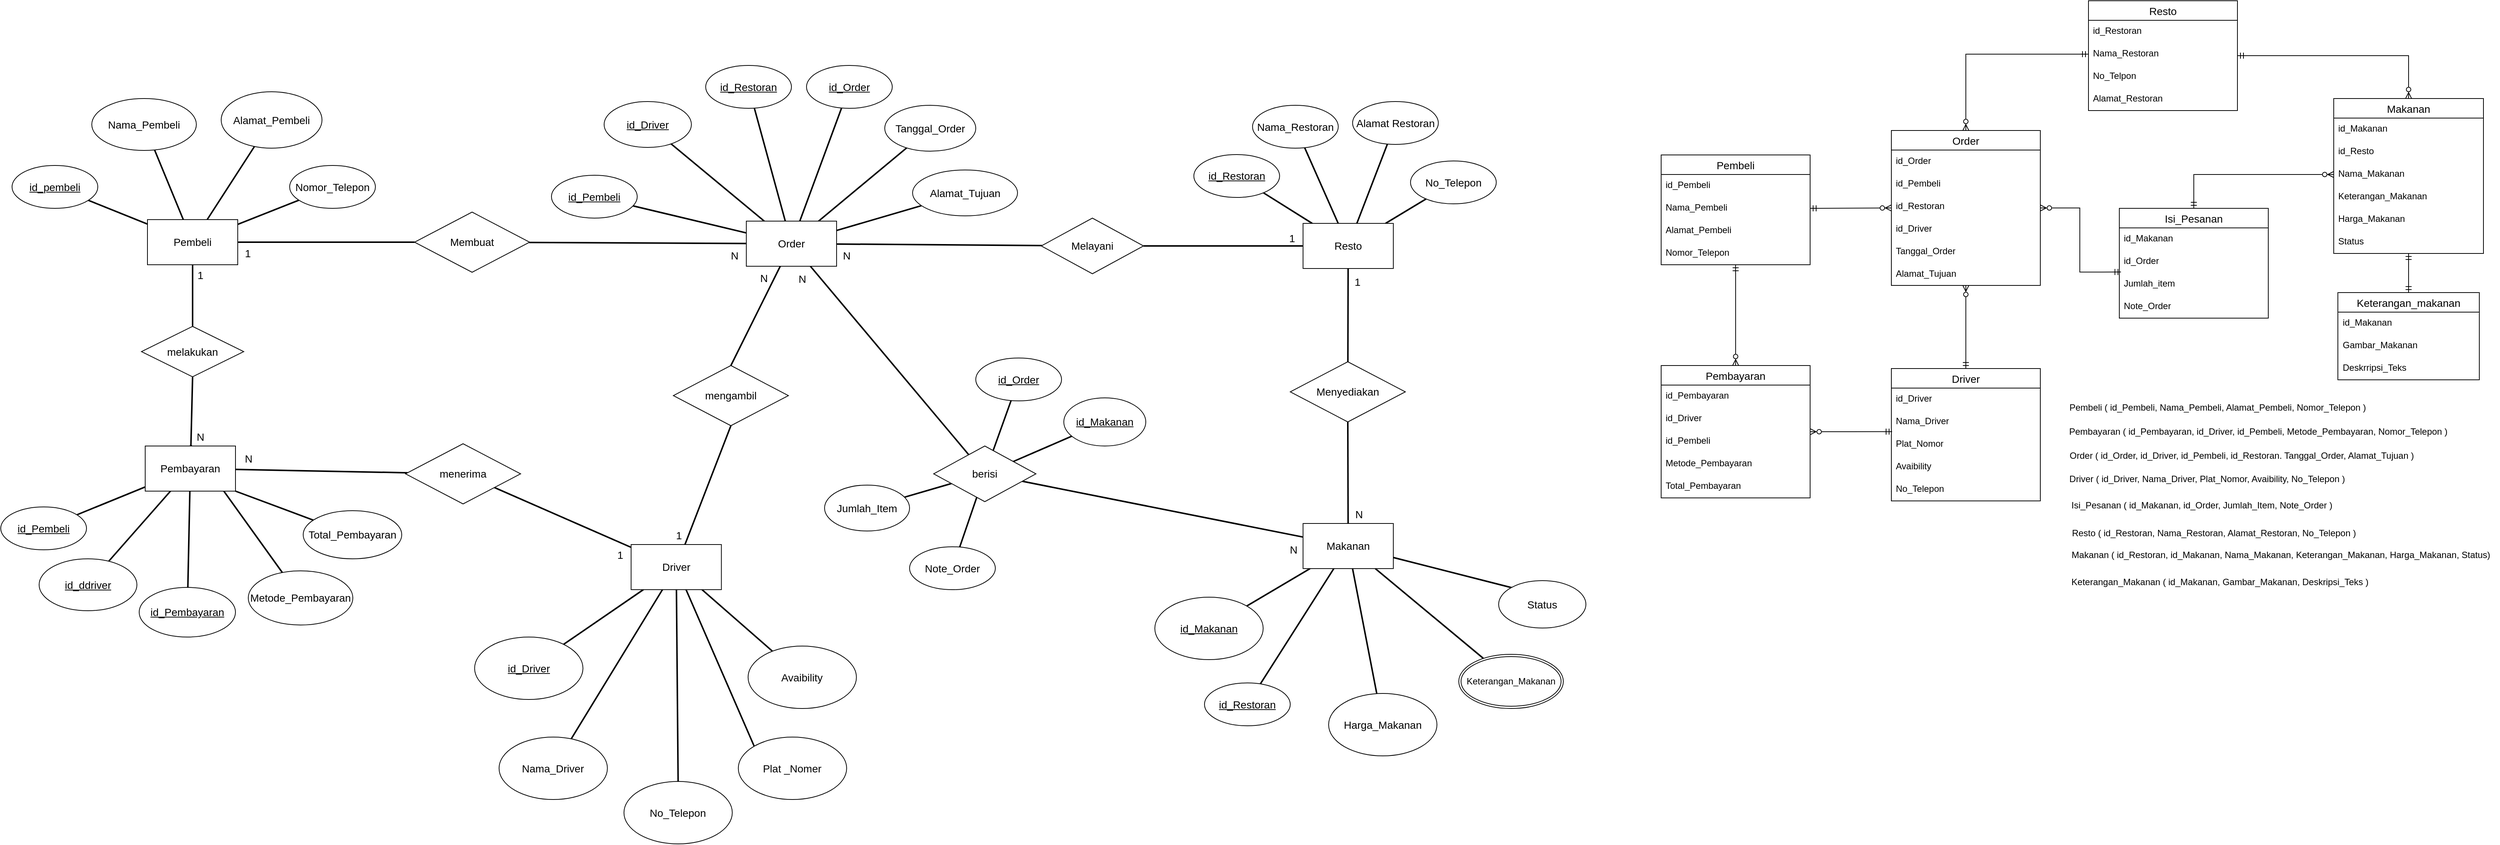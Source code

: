 <mxfile version="21.1.2" type="github">
  <diagram name="Page-1" id="kpE2Phg5UG2O1yojQXth">
    <mxGraphModel dx="3367" dy="1790" grid="0" gridSize="10" guides="1" tooltips="1" connect="1" arrows="1" fold="1" page="0" pageScale="1" pageWidth="850" pageHeight="1100" math="0" shadow="0">
      <root>
        <mxCell id="0" />
        <mxCell id="1" parent="0" />
        <mxCell id="WbsWjwDJcjXZ_kDhLRrN-7" style="edgeStyle=none;curved=1;rounded=0;orthogonalLoop=1;jettySize=auto;html=1;fontSize=14;endArrow=none;endFill=0;strokeWidth=2;" parent="1" source="WbsWjwDJcjXZ_kDhLRrN-2" target="WbsWjwDJcjXZ_kDhLRrN-4" edge="1">
          <mxGeometry relative="1" as="geometry" />
        </mxCell>
        <mxCell id="WbsWjwDJcjXZ_kDhLRrN-9" style="edgeStyle=none;curved=1;rounded=0;orthogonalLoop=1;jettySize=auto;html=1;fontSize=14;startSize=8;endSize=8;endArrow=none;endFill=0;strokeWidth=2;" parent="1" source="WbsWjwDJcjXZ_kDhLRrN-2" target="WbsWjwDJcjXZ_kDhLRrN-6" edge="1">
          <mxGeometry relative="1" as="geometry" />
        </mxCell>
        <mxCell id="WbsWjwDJcjXZ_kDhLRrN-12" style="edgeStyle=none;curved=1;rounded=0;orthogonalLoop=1;jettySize=auto;html=1;fontSize=14;startSize=8;endSize=8;strokeWidth=2;endArrow=none;endFill=0;" parent="1" source="WbsWjwDJcjXZ_kDhLRrN-2" target="WbsWjwDJcjXZ_kDhLRrN-5" edge="1">
          <mxGeometry relative="1" as="geometry" />
        </mxCell>
        <mxCell id="WbsWjwDJcjXZ_kDhLRrN-54" style="edgeStyle=none;curved=1;rounded=0;orthogonalLoop=1;jettySize=auto;html=1;entryX=0;entryY=0.5;entryDx=0;entryDy=0;fontSize=14;startSize=8;endSize=8;endArrow=none;endFill=0;strokeWidth=2;" parent="1" source="WbsWjwDJcjXZ_kDhLRrN-2" target="WbsWjwDJcjXZ_kDhLRrN-24" edge="1">
          <mxGeometry relative="1" as="geometry" />
        </mxCell>
        <mxCell id="Es3dOmBLuo4MZG2HMhpd-175" style="rounded=0;orthogonalLoop=1;jettySize=auto;html=1;endArrow=none;endFill=0;strokeWidth=2;fontSize=14;" edge="1" parent="1" source="WbsWjwDJcjXZ_kDhLRrN-2" target="Es3dOmBLuo4MZG2HMhpd-174">
          <mxGeometry relative="1" as="geometry" />
        </mxCell>
        <mxCell id="Es3dOmBLuo4MZG2HMhpd-203" style="rounded=0;orthogonalLoop=1;jettySize=auto;html=1;entryX=0.5;entryY=0;entryDx=0;entryDy=0;strokeWidth=2;endArrow=none;endFill=0;fontSize=14;" edge="1" parent="1" source="WbsWjwDJcjXZ_kDhLRrN-2" target="Es3dOmBLuo4MZG2HMhpd-200">
          <mxGeometry relative="1" as="geometry" />
        </mxCell>
        <mxCell id="WbsWjwDJcjXZ_kDhLRrN-2" value="Pembeli" style="rounded=0;whiteSpace=wrap;html=1;fontSize=14;" parent="1" vertex="1">
          <mxGeometry x="46" y="259" width="120" height="60" as="geometry" />
        </mxCell>
        <mxCell id="WbsWjwDJcjXZ_kDhLRrN-4" value="&lt;font style=&quot;font-size: 14px;&quot;&gt;&lt;u style=&quot;font-size: 14px;&quot;&gt;id_pembeli&lt;/u&gt;&lt;/font&gt;" style="ellipse;whiteSpace=wrap;html=1;fontSize=14;" parent="1" vertex="1">
          <mxGeometry x="-134" y="187" width="114" height="57" as="geometry" />
        </mxCell>
        <mxCell id="WbsWjwDJcjXZ_kDhLRrN-5" value="&lt;font style=&quot;font-size: 14px;&quot;&gt;Nomor_Telepon&lt;/font&gt;" style="ellipse;whiteSpace=wrap;html=1;fontSize=14;" parent="1" vertex="1">
          <mxGeometry x="235" y="187" width="114" height="57" as="geometry" />
        </mxCell>
        <mxCell id="WbsWjwDJcjXZ_kDhLRrN-6" value="Alamat_Pembeli" style="ellipse;whiteSpace=wrap;html=1;fontSize=14;" parent="1" vertex="1">
          <mxGeometry x="144" y="89" width="134" height="75" as="geometry" />
        </mxCell>
        <mxCell id="Es3dOmBLuo4MZG2HMhpd-159" style="rounded=0;orthogonalLoop=1;jettySize=auto;html=1;strokeWidth=2;endArrow=none;endFill=0;fontSize=14;" edge="1" parent="1" source="WbsWjwDJcjXZ_kDhLRrN-24" target="Es3dOmBLuo4MZG2HMhpd-149">
          <mxGeometry relative="1" as="geometry" />
        </mxCell>
        <mxCell id="WbsWjwDJcjXZ_kDhLRrN-24" value="Membuat" style="rhombus;whiteSpace=wrap;html=1;fontSize=14;" parent="1" vertex="1">
          <mxGeometry x="401" y="249" width="153" height="80" as="geometry" />
        </mxCell>
        <mxCell id="WbsWjwDJcjXZ_kDhLRrN-29" style="edgeStyle=none;curved=1;rounded=0;orthogonalLoop=1;jettySize=auto;html=1;fontSize=14;endArrow=none;endFill=0;strokeWidth=2;" parent="1" source="WbsWjwDJcjXZ_kDhLRrN-33" target="WbsWjwDJcjXZ_kDhLRrN-35" edge="1">
          <mxGeometry relative="1" as="geometry" />
        </mxCell>
        <mxCell id="WbsWjwDJcjXZ_kDhLRrN-30" style="edgeStyle=none;curved=1;rounded=0;orthogonalLoop=1;jettySize=auto;html=1;fontSize=14;startSize=8;endSize=8;strokeWidth=2;endArrow=none;endFill=0;" parent="1" source="WbsWjwDJcjXZ_kDhLRrN-33" target="WbsWjwDJcjXZ_kDhLRrN-34" edge="1">
          <mxGeometry relative="1" as="geometry" />
        </mxCell>
        <mxCell id="WbsWjwDJcjXZ_kDhLRrN-31" style="edgeStyle=none;curved=1;rounded=0;orthogonalLoop=1;jettySize=auto;html=1;fontSize=14;startSize=8;endSize=8;endArrow=none;endFill=0;strokeWidth=2;" parent="1" source="WbsWjwDJcjXZ_kDhLRrN-33" target="WbsWjwDJcjXZ_kDhLRrN-37" edge="1">
          <mxGeometry relative="1" as="geometry" />
        </mxCell>
        <mxCell id="WbsWjwDJcjXZ_kDhLRrN-32" style="edgeStyle=none;curved=1;rounded=0;orthogonalLoop=1;jettySize=auto;html=1;fontSize=14;startSize=8;endSize=8;strokeWidth=2;endArrow=none;endFill=0;" parent="1" source="WbsWjwDJcjXZ_kDhLRrN-33" target="WbsWjwDJcjXZ_kDhLRrN-36" edge="1">
          <mxGeometry relative="1" as="geometry" />
        </mxCell>
        <mxCell id="Es3dOmBLuo4MZG2HMhpd-232" style="rounded=0;orthogonalLoop=1;jettySize=auto;html=1;endArrow=none;endFill=0;strokeWidth=2;fontSize=14;" edge="1" parent="1" source="WbsWjwDJcjXZ_kDhLRrN-33" target="Es3dOmBLuo4MZG2HMhpd-231">
          <mxGeometry relative="1" as="geometry" />
        </mxCell>
        <mxCell id="WbsWjwDJcjXZ_kDhLRrN-33" value="Resto" style="rounded=0;whiteSpace=wrap;html=1;fontSize=14;" parent="1" vertex="1">
          <mxGeometry x="1582.0" y="264" width="120" height="60" as="geometry" />
        </mxCell>
        <mxCell id="WbsWjwDJcjXZ_kDhLRrN-34" value="&lt;font style=&quot;font-size: 14px;&quot;&gt;Nama_Restoran&lt;/font&gt;" style="ellipse;whiteSpace=wrap;html=1;fontSize=14;" parent="1" vertex="1">
          <mxGeometry x="1514.85" y="107" width="114" height="57" as="geometry" />
        </mxCell>
        <mxCell id="WbsWjwDJcjXZ_kDhLRrN-35" value="&lt;font style=&quot;font-size: 14px;&quot;&gt;&lt;u style=&quot;font-size: 14px;&quot;&gt;id_Restoran&lt;/u&gt;&lt;/font&gt;" style="ellipse;whiteSpace=wrap;html=1;fontSize=14;" parent="1" vertex="1">
          <mxGeometry x="1436.85" y="172.5" width="114" height="57" as="geometry" />
        </mxCell>
        <mxCell id="WbsWjwDJcjXZ_kDhLRrN-36" value="&lt;font style=&quot;font-size: 14px;&quot;&gt;No_Telepon&lt;/font&gt;" style="ellipse;whiteSpace=wrap;html=1;fontSize=14;" parent="1" vertex="1">
          <mxGeometry x="1724.85" y="181" width="114" height="57" as="geometry" />
        </mxCell>
        <mxCell id="WbsWjwDJcjXZ_kDhLRrN-37" value="&lt;font style=&quot;font-size: 14px;&quot;&gt;Alamat Restoran&lt;/font&gt;" style="ellipse;whiteSpace=wrap;html=1;fontSize=14;" parent="1" vertex="1">
          <mxGeometry x="1647.85" y="102" width="114" height="57" as="geometry" />
        </mxCell>
        <mxCell id="Es3dOmBLuo4MZG2HMhpd-161" style="rounded=0;orthogonalLoop=1;jettySize=auto;html=1;endArrow=none;endFill=0;strokeWidth=2;fontSize=14;" edge="1" parent="1" source="WbsWjwDJcjXZ_kDhLRrN-48" target="Es3dOmBLuo4MZG2HMhpd-149">
          <mxGeometry relative="1" as="geometry" />
        </mxCell>
        <mxCell id="Es3dOmBLuo4MZG2HMhpd-259" style="rounded=0;orthogonalLoop=1;jettySize=auto;html=1;endArrow=none;endFill=0;strokeWidth=2;fontSize=14;" edge="1" parent="1" source="WbsWjwDJcjXZ_kDhLRrN-48" target="WbsWjwDJcjXZ_kDhLRrN-33">
          <mxGeometry relative="1" as="geometry" />
        </mxCell>
        <mxCell id="WbsWjwDJcjXZ_kDhLRrN-48" value="Melayani" style="rhombus;whiteSpace=wrap;html=1;fontSize=14;" parent="1" vertex="1">
          <mxGeometry x="1234" y="257" width="136" height="74" as="geometry" />
        </mxCell>
        <mxCell id="WbsWjwDJcjXZ_kDhLRrN-63" style="edgeStyle=none;curved=1;rounded=0;orthogonalLoop=1;jettySize=auto;html=1;fontSize=14;startSize=8;endSize=8;strokeWidth=2;endArrow=none;endFill=0;" parent="1" source="WbsWjwDJcjXZ_kDhLRrN-56" target="WbsWjwDJcjXZ_kDhLRrN-58" edge="1">
          <mxGeometry relative="1" as="geometry" />
        </mxCell>
        <mxCell id="WbsWjwDJcjXZ_kDhLRrN-64" style="edgeStyle=none;curved=1;rounded=0;orthogonalLoop=1;jettySize=auto;html=1;fontSize=14;startSize=8;endSize=8;strokeWidth=2;endArrow=none;endFill=0;" parent="1" source="WbsWjwDJcjXZ_kDhLRrN-56" target="WbsWjwDJcjXZ_kDhLRrN-59" edge="1">
          <mxGeometry relative="1" as="geometry" />
        </mxCell>
        <mxCell id="WbsWjwDJcjXZ_kDhLRrN-65" style="edgeStyle=none;curved=1;rounded=0;orthogonalLoop=1;jettySize=auto;html=1;entryX=0.5;entryY=0;entryDx=0;entryDy=0;fontSize=14;startSize=8;endSize=8;strokeWidth=2;endArrow=none;endFill=0;" parent="1" source="WbsWjwDJcjXZ_kDhLRrN-56" target="WbsWjwDJcjXZ_kDhLRrN-60" edge="1">
          <mxGeometry relative="1" as="geometry" />
        </mxCell>
        <mxCell id="WbsWjwDJcjXZ_kDhLRrN-66" style="edgeStyle=none;curved=1;rounded=0;orthogonalLoop=1;jettySize=auto;html=1;entryX=0;entryY=0;entryDx=0;entryDy=0;fontSize=14;startSize=8;endSize=8;strokeWidth=2;endArrow=none;endFill=0;" parent="1" source="WbsWjwDJcjXZ_kDhLRrN-56" target="WbsWjwDJcjXZ_kDhLRrN-61" edge="1">
          <mxGeometry relative="1" as="geometry">
            <mxPoint x="742.86" y="689" as="sourcePoint" />
          </mxGeometry>
        </mxCell>
        <mxCell id="WbsWjwDJcjXZ_kDhLRrN-67" style="edgeStyle=none;curved=1;rounded=0;orthogonalLoop=1;jettySize=auto;html=1;fontSize=14;startSize=8;endSize=8;strokeWidth=2;endArrow=none;endFill=0;" parent="1" source="WbsWjwDJcjXZ_kDhLRrN-56" target="WbsWjwDJcjXZ_kDhLRrN-62" edge="1">
          <mxGeometry relative="1" as="geometry" />
        </mxCell>
        <mxCell id="Es3dOmBLuo4MZG2HMhpd-216" style="rounded=0;orthogonalLoop=1;jettySize=auto;html=1;entryX=0.5;entryY=1;entryDx=0;entryDy=0;strokeWidth=2;endArrow=none;endFill=0;fontSize=14;" edge="1" parent="1" source="WbsWjwDJcjXZ_kDhLRrN-56" target="Es3dOmBLuo4MZG2HMhpd-214">
          <mxGeometry relative="1" as="geometry" />
        </mxCell>
        <mxCell id="WbsWjwDJcjXZ_kDhLRrN-56" value="Driver" style="rounded=0;whiteSpace=wrap;html=1;fontSize=14;" parent="1" vertex="1">
          <mxGeometry x="688.86" y="691" width="120" height="60" as="geometry" />
        </mxCell>
        <mxCell id="WbsWjwDJcjXZ_kDhLRrN-58" value="&lt;u style=&quot;font-size: 14px;&quot;&gt;id_Driver&lt;/u&gt;" style="ellipse;whiteSpace=wrap;html=1;fontSize=14;" parent="1" vertex="1">
          <mxGeometry x="480.86" y="814" width="144" height="83" as="geometry" />
        </mxCell>
        <mxCell id="WbsWjwDJcjXZ_kDhLRrN-59" value="Nama_Driver" style="ellipse;whiteSpace=wrap;html=1;fontSize=14;" parent="1" vertex="1">
          <mxGeometry x="513.36" y="947" width="144" height="83" as="geometry" />
        </mxCell>
        <mxCell id="WbsWjwDJcjXZ_kDhLRrN-60" value="No_Telepon" style="ellipse;whiteSpace=wrap;html=1;fontSize=14;" parent="1" vertex="1">
          <mxGeometry x="679.36" y="1006" width="144" height="83" as="geometry" />
        </mxCell>
        <mxCell id="WbsWjwDJcjXZ_kDhLRrN-61" value="Plat _Nomer" style="ellipse;whiteSpace=wrap;html=1;fontSize=14;" parent="1" vertex="1">
          <mxGeometry x="831.36" y="947" width="144" height="83" as="geometry" />
        </mxCell>
        <mxCell id="WbsWjwDJcjXZ_kDhLRrN-62" value="Avaibility" style="ellipse;whiteSpace=wrap;html=1;fontSize=14;" parent="1" vertex="1">
          <mxGeometry x="844.36" y="826" width="144" height="83" as="geometry" />
        </mxCell>
        <mxCell id="Es3dOmBLuo4MZG2HMhpd-20" value="1" style="text;html=1;align=center;verticalAlign=middle;resizable=0;points=[];autosize=1;strokeColor=none;fillColor=none;fontSize=14;" vertex="1" parent="1">
          <mxGeometry x="1554" y="269" width="26" height="29" as="geometry" />
        </mxCell>
        <mxCell id="Es3dOmBLuo4MZG2HMhpd-323" style="edgeStyle=orthogonalEdgeStyle;rounded=0;orthogonalLoop=1;jettySize=auto;html=1;startArrow=ERmandOne;startFill=0;endArrow=ERzeroToMany;endFill=0;" edge="1" parent="1" source="Es3dOmBLuo4MZG2HMhpd-39" target="Es3dOmBLuo4MZG2HMhpd-312">
          <mxGeometry relative="1" as="geometry" />
        </mxCell>
        <mxCell id="Es3dOmBLuo4MZG2HMhpd-39" value="Pembeli" style="swimlane;fontStyle=0;childLayout=stackLayout;horizontal=1;startSize=26;horizontalStack=0;resizeParent=1;resizeParentMax=0;resizeLast=0;collapsible=1;marginBottom=0;align=center;fontSize=14;shadow=0;" vertex="1" parent="1">
          <mxGeometry x="2058" y="173" width="198" height="146" as="geometry" />
        </mxCell>
        <mxCell id="Es3dOmBLuo4MZG2HMhpd-40" value="id_Pembeli" style="text;strokeColor=none;fillColor=none;spacingLeft=4;spacingRight=4;overflow=hidden;rotatable=0;points=[[0,0.5],[1,0.5]];portConstraint=eastwest;fontSize=12;whiteSpace=wrap;html=1;" vertex="1" parent="Es3dOmBLuo4MZG2HMhpd-39">
          <mxGeometry y="26" width="198" height="30" as="geometry" />
        </mxCell>
        <mxCell id="Es3dOmBLuo4MZG2HMhpd-41" value="Nama_Pembeli" style="text;strokeColor=none;fillColor=none;spacingLeft=4;spacingRight=4;overflow=hidden;rotatable=0;points=[[0,0.5],[1,0.5]];portConstraint=eastwest;fontSize=12;whiteSpace=wrap;html=1;" vertex="1" parent="Es3dOmBLuo4MZG2HMhpd-39">
          <mxGeometry y="56" width="198" height="30" as="geometry" />
        </mxCell>
        <mxCell id="Es3dOmBLuo4MZG2HMhpd-42" value="Alamat_Pembeli" style="text;strokeColor=none;fillColor=none;spacingLeft=4;spacingRight=4;overflow=hidden;rotatable=0;points=[[0,0.5],[1,0.5]];portConstraint=eastwest;fontSize=12;whiteSpace=wrap;html=1;" vertex="1" parent="Es3dOmBLuo4MZG2HMhpd-39">
          <mxGeometry y="86" width="198" height="30" as="geometry" />
        </mxCell>
        <mxCell id="Es3dOmBLuo4MZG2HMhpd-58" value="Nomor_Telepon" style="text;strokeColor=none;fillColor=none;spacingLeft=4;spacingRight=4;overflow=hidden;rotatable=0;points=[[0,0.5],[1,0.5]];portConstraint=eastwest;fontSize=12;whiteSpace=wrap;html=1;" vertex="1" parent="Es3dOmBLuo4MZG2HMhpd-39">
          <mxGeometry y="116" width="198" height="30" as="geometry" />
        </mxCell>
        <mxCell id="Es3dOmBLuo4MZG2HMhpd-321" style="edgeStyle=orthogonalEdgeStyle;rounded=0;orthogonalLoop=1;jettySize=auto;html=1;startArrow=ERzeroToMany;startFill=0;endArrow=ERmandOne;endFill=0;" edge="1" parent="1" source="Es3dOmBLuo4MZG2HMhpd-59" target="Es3dOmBLuo4MZG2HMhpd-87">
          <mxGeometry relative="1" as="geometry" />
        </mxCell>
        <mxCell id="Es3dOmBLuo4MZG2HMhpd-322" style="edgeStyle=orthogonalEdgeStyle;rounded=0;orthogonalLoop=1;jettySize=auto;html=1;entryX=0.5;entryY=0;entryDx=0;entryDy=0;startArrow=ERzeroToMany;startFill=0;endArrow=ERmandOne;endFill=0;" edge="1" parent="1" source="Es3dOmBLuo4MZG2HMhpd-59" target="Es3dOmBLuo4MZG2HMhpd-107">
          <mxGeometry relative="1" as="geometry" />
        </mxCell>
        <mxCell id="Es3dOmBLuo4MZG2HMhpd-327" style="edgeStyle=orthogonalEdgeStyle;rounded=0;orthogonalLoop=1;jettySize=auto;html=1;entryX=0.011;entryY=-0.044;entryDx=0;entryDy=0;entryPerimeter=0;endArrow=ERmandOne;endFill=0;startArrow=ERzeroToMany;startFill=0;" edge="1" parent="1" source="Es3dOmBLuo4MZG2HMhpd-59" target="Es3dOmBLuo4MZG2HMhpd-304">
          <mxGeometry relative="1" as="geometry" />
        </mxCell>
        <mxCell id="Es3dOmBLuo4MZG2HMhpd-59" value="Order" style="swimlane;fontStyle=0;childLayout=stackLayout;horizontal=1;startSize=26;horizontalStack=0;resizeParent=1;resizeParentMax=0;resizeLast=0;collapsible=1;marginBottom=0;align=center;fontSize=14;shadow=0;" vertex="1" parent="1">
          <mxGeometry x="2364" y="140.5" width="198" height="206" as="geometry" />
        </mxCell>
        <mxCell id="Es3dOmBLuo4MZG2HMhpd-60" value="id_Order" style="text;strokeColor=none;fillColor=none;spacingLeft=4;spacingRight=4;overflow=hidden;rotatable=0;points=[[0,0.5],[1,0.5]];portConstraint=eastwest;fontSize=12;whiteSpace=wrap;html=1;" vertex="1" parent="Es3dOmBLuo4MZG2HMhpd-59">
          <mxGeometry y="26" width="198" height="30" as="geometry" />
        </mxCell>
        <mxCell id="Es3dOmBLuo4MZG2HMhpd-61" value="id_Pembeli" style="text;strokeColor=none;fillColor=none;spacingLeft=4;spacingRight=4;overflow=hidden;rotatable=0;points=[[0,0.5],[1,0.5]];portConstraint=eastwest;fontSize=12;whiteSpace=wrap;html=1;" vertex="1" parent="Es3dOmBLuo4MZG2HMhpd-59">
          <mxGeometry y="56" width="198" height="30" as="geometry" />
        </mxCell>
        <mxCell id="Es3dOmBLuo4MZG2HMhpd-62" value="id_Restoran" style="text;strokeColor=none;fillColor=none;spacingLeft=4;spacingRight=4;overflow=hidden;rotatable=0;points=[[0,0.5],[1,0.5]];portConstraint=eastwest;fontSize=12;whiteSpace=wrap;html=1;" vertex="1" parent="Es3dOmBLuo4MZG2HMhpd-59">
          <mxGeometry y="86" width="198" height="30" as="geometry" />
        </mxCell>
        <mxCell id="Es3dOmBLuo4MZG2HMhpd-300" value="id_Driver" style="text;strokeColor=none;fillColor=none;spacingLeft=4;spacingRight=4;overflow=hidden;rotatable=0;points=[[0,0.5],[1,0.5]];portConstraint=eastwest;fontSize=12;whiteSpace=wrap;html=1;" vertex="1" parent="Es3dOmBLuo4MZG2HMhpd-59">
          <mxGeometry y="116" width="198" height="30" as="geometry" />
        </mxCell>
        <mxCell id="Es3dOmBLuo4MZG2HMhpd-63" value="Tanggal_Order" style="text;strokeColor=none;fillColor=none;spacingLeft=4;spacingRight=4;overflow=hidden;rotatable=0;points=[[0,0.5],[1,0.5]];portConstraint=eastwest;fontSize=12;whiteSpace=wrap;html=1;" vertex="1" parent="Es3dOmBLuo4MZG2HMhpd-59">
          <mxGeometry y="146" width="198" height="30" as="geometry" />
        </mxCell>
        <mxCell id="Es3dOmBLuo4MZG2HMhpd-78" value="Alamat_Tujuan" style="text;strokeColor=none;fillColor=none;spacingLeft=4;spacingRight=4;overflow=hidden;rotatable=0;points=[[0,0.5],[1,0.5]];portConstraint=eastwest;fontSize=12;whiteSpace=wrap;html=1;" vertex="1" parent="Es3dOmBLuo4MZG2HMhpd-59">
          <mxGeometry y="176" width="198" height="30" as="geometry" />
        </mxCell>
        <mxCell id="Es3dOmBLuo4MZG2HMhpd-341" style="edgeStyle=orthogonalEdgeStyle;rounded=0;orthogonalLoop=1;jettySize=auto;html=1;entryX=0.5;entryY=0;entryDx=0;entryDy=0;startArrow=ERmandOne;startFill=0;endArrow=ERmandOne;endFill=0;" edge="1" parent="1" source="Es3dOmBLuo4MZG2HMhpd-65" target="Es3dOmBLuo4MZG2HMhpd-334">
          <mxGeometry relative="1" as="geometry" />
        </mxCell>
        <mxCell id="Es3dOmBLuo4MZG2HMhpd-65" value="Makanan" style="swimlane;fontStyle=0;childLayout=stackLayout;horizontal=1;startSize=26;horizontalStack=0;resizeParent=1;resizeParentMax=0;resizeLast=0;collapsible=1;marginBottom=0;align=center;fontSize=14;shadow=0;" vertex="1" parent="1">
          <mxGeometry x="2952" y="98" width="199" height="206" as="geometry" />
        </mxCell>
        <mxCell id="Es3dOmBLuo4MZG2HMhpd-66" value="&lt;span style=&quot;background-color: initial;&quot;&gt;id_Makanan&lt;/span&gt;" style="text;strokeColor=none;fillColor=none;spacingLeft=4;spacingRight=4;overflow=hidden;rotatable=0;points=[[0,0.5],[1,0.5]];portConstraint=eastwest;fontSize=12;whiteSpace=wrap;html=1;" vertex="1" parent="Es3dOmBLuo4MZG2HMhpd-65">
          <mxGeometry y="26" width="199" height="30" as="geometry" />
        </mxCell>
        <mxCell id="Es3dOmBLuo4MZG2HMhpd-92" value="id_Resto" style="text;strokeColor=none;fillColor=none;spacingLeft=4;spacingRight=4;overflow=hidden;rotatable=0;points=[[0,0.5],[1,0.5]];portConstraint=eastwest;fontSize=12;whiteSpace=wrap;html=1;" vertex="1" parent="Es3dOmBLuo4MZG2HMhpd-65">
          <mxGeometry y="56" width="199" height="30" as="geometry" />
        </mxCell>
        <mxCell id="Es3dOmBLuo4MZG2HMhpd-67" value="Nama_Makanan" style="text;strokeColor=none;fillColor=none;spacingLeft=4;spacingRight=4;overflow=hidden;rotatable=0;points=[[0,0.5],[1,0.5]];portConstraint=eastwest;fontSize=12;whiteSpace=wrap;html=1;" vertex="1" parent="Es3dOmBLuo4MZG2HMhpd-65">
          <mxGeometry y="86" width="199" height="30" as="geometry" />
        </mxCell>
        <mxCell id="Es3dOmBLuo4MZG2HMhpd-68" value="Keterangan_Makanan" style="text;strokeColor=none;fillColor=none;spacingLeft=4;spacingRight=4;overflow=hidden;rotatable=0;points=[[0,0.5],[1,0.5]];portConstraint=eastwest;fontSize=12;whiteSpace=wrap;html=1;" vertex="1" parent="Es3dOmBLuo4MZG2HMhpd-65">
          <mxGeometry y="116" width="199" height="30" as="geometry" />
        </mxCell>
        <mxCell id="Es3dOmBLuo4MZG2HMhpd-69" value="Harga_Makanan" style="text;strokeColor=none;fillColor=none;spacingLeft=4;spacingRight=4;overflow=hidden;rotatable=0;points=[[0,0.5],[1,0.5]];portConstraint=eastwest;fontSize=12;whiteSpace=wrap;html=1;" vertex="1" parent="Es3dOmBLuo4MZG2HMhpd-65">
          <mxGeometry y="146" width="199" height="30" as="geometry" />
        </mxCell>
        <mxCell id="Es3dOmBLuo4MZG2HMhpd-311" value="Status" style="text;strokeColor=none;fillColor=none;spacingLeft=4;spacingRight=4;overflow=hidden;rotatable=0;points=[[0,0.5],[1,0.5]];portConstraint=eastwest;fontSize=12;whiteSpace=wrap;html=1;" vertex="1" parent="Es3dOmBLuo4MZG2HMhpd-65">
          <mxGeometry y="176" width="199" height="30" as="geometry" />
        </mxCell>
        <mxCell id="Es3dOmBLuo4MZG2HMhpd-326" style="edgeStyle=orthogonalEdgeStyle;rounded=0;orthogonalLoop=1;jettySize=auto;html=1;entryX=0.5;entryY=0;entryDx=0;entryDy=0;startArrow=ERmandOne;startFill=0;endArrow=ERzeroToMany;endFill=0;" edge="1" parent="1" source="Es3dOmBLuo4MZG2HMhpd-84" target="Es3dOmBLuo4MZG2HMhpd-65">
          <mxGeometry relative="1" as="geometry">
            <mxPoint x="2963.845" y="41" as="targetPoint" />
          </mxGeometry>
        </mxCell>
        <mxCell id="Es3dOmBLuo4MZG2HMhpd-84" value="Resto" style="swimlane;fontStyle=0;childLayout=stackLayout;horizontal=1;startSize=26;horizontalStack=0;resizeParent=1;resizeParentMax=0;resizeLast=0;collapsible=1;marginBottom=0;align=center;fontSize=14;shadow=0;" vertex="1" parent="1">
          <mxGeometry x="2626" y="-32" width="198" height="146" as="geometry" />
        </mxCell>
        <mxCell id="Es3dOmBLuo4MZG2HMhpd-85" value="id_Restoran" style="text;strokeColor=none;fillColor=none;spacingLeft=4;spacingRight=4;overflow=hidden;rotatable=0;points=[[0,0.5],[1,0.5]];portConstraint=eastwest;fontSize=12;whiteSpace=wrap;html=1;" vertex="1" parent="Es3dOmBLuo4MZG2HMhpd-84">
          <mxGeometry y="26" width="198" height="30" as="geometry" />
        </mxCell>
        <mxCell id="Es3dOmBLuo4MZG2HMhpd-87" value="Nama_Restoran" style="text;strokeColor=none;fillColor=none;spacingLeft=4;spacingRight=4;overflow=hidden;rotatable=0;points=[[0,0.5],[1,0.5]];portConstraint=eastwest;fontSize=12;whiteSpace=wrap;html=1;" vertex="1" parent="Es3dOmBLuo4MZG2HMhpd-84">
          <mxGeometry y="56" width="198" height="30" as="geometry" />
        </mxCell>
        <mxCell id="Es3dOmBLuo4MZG2HMhpd-88" value="No_Telpon" style="text;strokeColor=none;fillColor=none;spacingLeft=4;spacingRight=4;overflow=hidden;rotatable=0;points=[[0,0.5],[1,0.5]];portConstraint=eastwest;fontSize=12;whiteSpace=wrap;html=1;" vertex="1" parent="Es3dOmBLuo4MZG2HMhpd-84">
          <mxGeometry y="86" width="198" height="30" as="geometry" />
        </mxCell>
        <mxCell id="Es3dOmBLuo4MZG2HMhpd-89" value="Alamat_Restoran" style="text;strokeColor=none;fillColor=none;spacingLeft=4;spacingRight=4;overflow=hidden;rotatable=0;points=[[0,0.5],[1,0.5]];portConstraint=eastwest;fontSize=12;whiteSpace=wrap;html=1;" vertex="1" parent="Es3dOmBLuo4MZG2HMhpd-84">
          <mxGeometry y="116" width="198" height="30" as="geometry" />
        </mxCell>
        <mxCell id="Es3dOmBLuo4MZG2HMhpd-107" value="Driver" style="swimlane;fontStyle=0;childLayout=stackLayout;horizontal=1;startSize=26;horizontalStack=0;resizeParent=1;resizeParentMax=0;resizeLast=0;collapsible=1;marginBottom=0;align=center;fontSize=14;shadow=0;" vertex="1" parent="1">
          <mxGeometry x="2364" y="457" width="198" height="176" as="geometry" />
        </mxCell>
        <mxCell id="Es3dOmBLuo4MZG2HMhpd-108" value="id_Driver" style="text;strokeColor=none;fillColor=none;spacingLeft=4;spacingRight=4;overflow=hidden;rotatable=0;points=[[0,0.5],[1,0.5]];portConstraint=eastwest;fontSize=12;whiteSpace=wrap;html=1;" vertex="1" parent="Es3dOmBLuo4MZG2HMhpd-107">
          <mxGeometry y="26" width="198" height="30" as="geometry" />
        </mxCell>
        <mxCell id="Es3dOmBLuo4MZG2HMhpd-109" value="&lt;span style=&quot;background-color: initial;&quot;&gt;Nama_Driver&lt;/span&gt;" style="text;strokeColor=none;fillColor=none;spacingLeft=4;spacingRight=4;overflow=hidden;rotatable=0;points=[[0,0.5],[1,0.5]];portConstraint=eastwest;fontSize=12;whiteSpace=wrap;html=1;" vertex="1" parent="Es3dOmBLuo4MZG2HMhpd-107">
          <mxGeometry y="56" width="198" height="30" as="geometry" />
        </mxCell>
        <mxCell id="Es3dOmBLuo4MZG2HMhpd-110" value="Plat_Nomor" style="text;strokeColor=none;fillColor=none;spacingLeft=4;spacingRight=4;overflow=hidden;rotatable=0;points=[[0,0.5],[1,0.5]];portConstraint=eastwest;fontSize=12;whiteSpace=wrap;html=1;" vertex="1" parent="Es3dOmBLuo4MZG2HMhpd-107">
          <mxGeometry y="86" width="198" height="30" as="geometry" />
        </mxCell>
        <mxCell id="Es3dOmBLuo4MZG2HMhpd-111" value="Avaibility" style="text;strokeColor=none;fillColor=none;spacingLeft=4;spacingRight=4;overflow=hidden;rotatable=0;points=[[0,0.5],[1,0.5]];portConstraint=eastwest;fontSize=12;whiteSpace=wrap;html=1;" vertex="1" parent="Es3dOmBLuo4MZG2HMhpd-107">
          <mxGeometry y="116" width="198" height="30" as="geometry" />
        </mxCell>
        <mxCell id="Es3dOmBLuo4MZG2HMhpd-112" value="No_Telepon" style="text;strokeColor=none;fillColor=none;spacingLeft=4;spacingRight=4;overflow=hidden;rotatable=0;points=[[0,0.5],[1,0.5]];portConstraint=eastwest;fontSize=12;whiteSpace=wrap;html=1;" vertex="1" parent="Es3dOmBLuo4MZG2HMhpd-107">
          <mxGeometry y="146" width="198" height="30" as="geometry" />
        </mxCell>
        <mxCell id="Es3dOmBLuo4MZG2HMhpd-145" style="edgeStyle=none;curved=1;rounded=0;orthogonalLoop=1;jettySize=auto;html=1;fontSize=14;endArrow=none;endFill=0;strokeWidth=2;" edge="1" parent="1" source="Es3dOmBLuo4MZG2HMhpd-149" target="Es3dOmBLuo4MZG2HMhpd-151">
          <mxGeometry relative="1" as="geometry" />
        </mxCell>
        <mxCell id="Es3dOmBLuo4MZG2HMhpd-146" style="edgeStyle=none;curved=1;rounded=0;orthogonalLoop=1;jettySize=auto;html=1;fontSize=14;startSize=8;endSize=8;strokeWidth=2;endArrow=none;endFill=0;" edge="1" parent="1" source="Es3dOmBLuo4MZG2HMhpd-149" target="Es3dOmBLuo4MZG2HMhpd-150">
          <mxGeometry relative="1" as="geometry" />
        </mxCell>
        <mxCell id="Es3dOmBLuo4MZG2HMhpd-212" style="rounded=0;orthogonalLoop=1;jettySize=auto;html=1;endArrow=none;endFill=0;strokeWidth=2;fontSize=14;" edge="1" parent="1" source="Es3dOmBLuo4MZG2HMhpd-149" target="Es3dOmBLuo4MZG2HMhpd-211">
          <mxGeometry relative="1" as="geometry" />
        </mxCell>
        <mxCell id="Es3dOmBLuo4MZG2HMhpd-215" style="rounded=0;orthogonalLoop=1;jettySize=auto;html=1;entryX=0.5;entryY=0;entryDx=0;entryDy=0;strokeWidth=2;endArrow=none;endFill=0;fontSize=14;" edge="1" parent="1" source="Es3dOmBLuo4MZG2HMhpd-149" target="Es3dOmBLuo4MZG2HMhpd-214">
          <mxGeometry relative="1" as="geometry" />
        </mxCell>
        <mxCell id="Es3dOmBLuo4MZG2HMhpd-260" style="rounded=0;orthogonalLoop=1;jettySize=auto;html=1;endArrow=none;endFill=0;strokeWidth=2;fontSize=14;" edge="1" parent="1" source="Es3dOmBLuo4MZG2HMhpd-149" target="Es3dOmBLuo4MZG2HMhpd-258">
          <mxGeometry relative="1" as="geometry" />
        </mxCell>
        <mxCell id="Es3dOmBLuo4MZG2HMhpd-149" value="Order" style="rounded=0;whiteSpace=wrap;html=1;fontSize=14;" vertex="1" parent="1">
          <mxGeometry x="842" y="261" width="120" height="60" as="geometry" />
        </mxCell>
        <mxCell id="Es3dOmBLuo4MZG2HMhpd-150" value="&lt;font style=&quot;font-size: 14px;&quot;&gt;Tanggal_Order&lt;/font&gt;" style="ellipse;whiteSpace=wrap;html=1;fontSize=14;" vertex="1" parent="1">
          <mxGeometry x="1026" y="107" width="121" height="61" as="geometry" />
        </mxCell>
        <mxCell id="Es3dOmBLuo4MZG2HMhpd-151" value="&lt;font style=&quot;font-size: 14px;&quot;&gt;&lt;u style=&quot;font-size: 14px;&quot;&gt;id_Order&lt;/u&gt;&lt;/font&gt;" style="ellipse;whiteSpace=wrap;html=1;fontSize=14;" vertex="1" parent="1">
          <mxGeometry x="922" y="54" width="114" height="57" as="geometry" />
        </mxCell>
        <mxCell id="Es3dOmBLuo4MZG2HMhpd-174" value="Nama_Pembeli" style="ellipse;whiteSpace=wrap;html=1;fontSize=14;" vertex="1" parent="1">
          <mxGeometry x="-28" y="98" width="139" height="69" as="geometry" />
        </mxCell>
        <mxCell id="Es3dOmBLuo4MZG2HMhpd-181" style="edgeStyle=none;curved=1;rounded=0;orthogonalLoop=1;jettySize=auto;html=1;fontSize=14;endArrow=none;endFill=0;strokeWidth=2;" edge="1" parent="1" source="Es3dOmBLuo4MZG2HMhpd-186" target="Es3dOmBLuo4MZG2HMhpd-188">
          <mxGeometry relative="1" as="geometry" />
        </mxCell>
        <mxCell id="Es3dOmBLuo4MZG2HMhpd-182" style="edgeStyle=none;curved=1;rounded=0;orthogonalLoop=1;jettySize=auto;html=1;fontSize=14;startSize=8;endSize=8;strokeWidth=2;endArrow=none;endFill=0;" edge="1" parent="1" target="Es3dOmBLuo4MZG2HMhpd-187">
          <mxGeometry relative="1" as="geometry">
            <mxPoint x="103" y="558" as="sourcePoint" />
          </mxGeometry>
        </mxCell>
        <mxCell id="Es3dOmBLuo4MZG2HMhpd-183" style="edgeStyle=none;curved=1;rounded=0;orthogonalLoop=1;jettySize=auto;html=1;fontSize=14;startSize=8;endSize=8;endArrow=none;endFill=0;strokeWidth=2;exitX=1;exitY=1;exitDx=0;exitDy=0;" edge="1" parent="1" source="Es3dOmBLuo4MZG2HMhpd-186" target="Es3dOmBLuo4MZG2HMhpd-190">
          <mxGeometry relative="1" as="geometry" />
        </mxCell>
        <mxCell id="Es3dOmBLuo4MZG2HMhpd-202" style="rounded=0;orthogonalLoop=1;jettySize=auto;html=1;entryX=0.5;entryY=1;entryDx=0;entryDy=0;strokeWidth=2;endArrow=none;endFill=0;fontSize=14;" edge="1" parent="1" source="Es3dOmBLuo4MZG2HMhpd-186" target="Es3dOmBLuo4MZG2HMhpd-200">
          <mxGeometry relative="1" as="geometry" />
        </mxCell>
        <mxCell id="Es3dOmBLuo4MZG2HMhpd-247" style="rounded=0;orthogonalLoop=1;jettySize=auto;html=1;endArrow=none;endFill=0;strokeWidth=2;fontSize=14;" edge="1" parent="1" source="Es3dOmBLuo4MZG2HMhpd-186" target="Es3dOmBLuo4MZG2HMhpd-246">
          <mxGeometry relative="1" as="geometry" />
        </mxCell>
        <mxCell id="Es3dOmBLuo4MZG2HMhpd-256" style="rounded=0;orthogonalLoop=1;jettySize=auto;html=1;endArrow=none;endFill=0;strokeWidth=2;fontSize=14;" edge="1" parent="1" source="Es3dOmBLuo4MZG2HMhpd-186" target="Es3dOmBLuo4MZG2HMhpd-255">
          <mxGeometry relative="1" as="geometry" />
        </mxCell>
        <mxCell id="Es3dOmBLuo4MZG2HMhpd-293" style="rounded=0;orthogonalLoop=1;jettySize=auto;html=1;endArrow=none;endFill=0;strokeWidth=2;fontSize=14;" edge="1" parent="1" source="Es3dOmBLuo4MZG2HMhpd-186" target="Es3dOmBLuo4MZG2HMhpd-292">
          <mxGeometry relative="1" as="geometry" />
        </mxCell>
        <mxCell id="Es3dOmBLuo4MZG2HMhpd-186" value="Pembayaran" style="rounded=0;whiteSpace=wrap;html=1;fontSize=14;" vertex="1" parent="1">
          <mxGeometry x="43" y="560" width="120" height="60" as="geometry" />
        </mxCell>
        <mxCell id="Es3dOmBLuo4MZG2HMhpd-187" value="&lt;font style=&quot;font-size: 14px;&quot;&gt;Metode_Pembayaran&lt;/font&gt;" style="ellipse;whiteSpace=wrap;html=1;fontSize=14;" vertex="1" parent="1">
          <mxGeometry x="180" y="726" width="139" height="72" as="geometry" />
        </mxCell>
        <mxCell id="Es3dOmBLuo4MZG2HMhpd-188" value="&lt;font style=&quot;font-size: 14px;&quot;&gt;&lt;u style=&quot;font-size: 14px;&quot;&gt;id_Pembayaran&lt;/u&gt;&lt;/font&gt;" style="ellipse;whiteSpace=wrap;html=1;fontSize=14;" vertex="1" parent="1">
          <mxGeometry x="35" y="748" width="128" height="66" as="geometry" />
        </mxCell>
        <mxCell id="Es3dOmBLuo4MZG2HMhpd-190" value="&lt;font style=&quot;font-size: 14px;&quot;&gt;Total_Pembayaran&lt;/font&gt;" style="ellipse;whiteSpace=wrap;html=1;fontSize=14;" vertex="1" parent="1">
          <mxGeometry x="253" y="646" width="131" height="64" as="geometry" />
        </mxCell>
        <mxCell id="Es3dOmBLuo4MZG2HMhpd-200" value="melakukan" style="rhombus;whiteSpace=wrap;html=1;fontSize=14;" vertex="1" parent="1">
          <mxGeometry x="38" y="401" width="136" height="67" as="geometry" />
        </mxCell>
        <mxCell id="Es3dOmBLuo4MZG2HMhpd-211" value="&lt;span style=&quot;font-size: 14px;&quot;&gt;Alamat_Tujuan&lt;/span&gt;" style="ellipse;whiteSpace=wrap;html=1;fontSize=14;" vertex="1" parent="1">
          <mxGeometry x="1063" y="193" width="139.5" height="61" as="geometry" />
        </mxCell>
        <mxCell id="Es3dOmBLuo4MZG2HMhpd-214" value="mengambil" style="rhombus;whiteSpace=wrap;html=1;fontSize=14;" vertex="1" parent="1">
          <mxGeometry x="745" y="453" width="153" height="80" as="geometry" />
        </mxCell>
        <mxCell id="Es3dOmBLuo4MZG2HMhpd-218" style="edgeStyle=none;curved=1;rounded=0;orthogonalLoop=1;jettySize=auto;html=1;fontSize=14;startSize=8;endSize=8;strokeWidth=2;endArrow=none;endFill=0;" edge="1" parent="1" source="Es3dOmBLuo4MZG2HMhpd-223" target="Es3dOmBLuo4MZG2HMhpd-224">
          <mxGeometry relative="1" as="geometry" />
        </mxCell>
        <mxCell id="Es3dOmBLuo4MZG2HMhpd-219" style="edgeStyle=none;curved=1;rounded=0;orthogonalLoop=1;jettySize=auto;html=1;fontSize=14;startSize=8;endSize=8;strokeWidth=2;endArrow=none;endFill=0;" edge="1" parent="1" source="Es3dOmBLuo4MZG2HMhpd-223" target="Es3dOmBLuo4MZG2HMhpd-225">
          <mxGeometry relative="1" as="geometry" />
        </mxCell>
        <mxCell id="Es3dOmBLuo4MZG2HMhpd-221" style="edgeStyle=none;curved=1;rounded=0;orthogonalLoop=1;jettySize=auto;html=1;entryX=0;entryY=0;entryDx=0;entryDy=0;fontSize=14;startSize=8;endSize=8;strokeWidth=2;endArrow=none;endFill=0;" edge="1" parent="1" source="Es3dOmBLuo4MZG2HMhpd-223" target="Es3dOmBLuo4MZG2HMhpd-227">
          <mxGeometry relative="1" as="geometry">
            <mxPoint x="1511.5" y="577" as="sourcePoint" />
          </mxGeometry>
        </mxCell>
        <mxCell id="Es3dOmBLuo4MZG2HMhpd-235" style="rounded=0;orthogonalLoop=1;jettySize=auto;html=1;entryX=0.5;entryY=1;entryDx=0;entryDy=0;endArrow=none;endFill=0;strokeWidth=2;fontSize=14;" edge="1" parent="1" source="Es3dOmBLuo4MZG2HMhpd-223" target="Es3dOmBLuo4MZG2HMhpd-231">
          <mxGeometry relative="1" as="geometry" />
        </mxCell>
        <mxCell id="Es3dOmBLuo4MZG2HMhpd-273" style="rounded=0;orthogonalLoop=1;jettySize=auto;html=1;endArrow=none;endFill=0;strokeWidth=2;fontSize=14;" edge="1" parent="1" source="Es3dOmBLuo4MZG2HMhpd-223" target="Es3dOmBLuo4MZG2HMhpd-272">
          <mxGeometry relative="1" as="geometry" />
        </mxCell>
        <mxCell id="Es3dOmBLuo4MZG2HMhpd-333" style="rounded=0;orthogonalLoop=1;jettySize=auto;html=1;endArrow=none;endFill=0;strokeWidth=2;" edge="1" parent="1" source="Es3dOmBLuo4MZG2HMhpd-223" target="Es3dOmBLuo4MZG2HMhpd-331">
          <mxGeometry relative="1" as="geometry" />
        </mxCell>
        <mxCell id="Es3dOmBLuo4MZG2HMhpd-223" value="Makanan" style="rounded=0;whiteSpace=wrap;html=1;fontSize=14;" vertex="1" parent="1">
          <mxGeometry x="1582" y="663" width="120" height="60" as="geometry" />
        </mxCell>
        <mxCell id="Es3dOmBLuo4MZG2HMhpd-224" value="&lt;u style=&quot;font-size: 14px;&quot;&gt;id_Makanan&lt;/u&gt;" style="ellipse;whiteSpace=wrap;html=1;fontSize=14;" vertex="1" parent="1">
          <mxGeometry x="1385" y="761" width="144" height="83" as="geometry" />
        </mxCell>
        <mxCell id="Es3dOmBLuo4MZG2HMhpd-225" value="Harga_Makanan" style="ellipse;whiteSpace=wrap;html=1;fontSize=14;" vertex="1" parent="1">
          <mxGeometry x="1616" y="889" width="144" height="83" as="geometry" />
        </mxCell>
        <mxCell id="Es3dOmBLuo4MZG2HMhpd-227" value="Status" style="ellipse;whiteSpace=wrap;html=1;fontSize=14;" vertex="1" parent="1">
          <mxGeometry x="1842" y="739" width="116" height="63" as="geometry" />
        </mxCell>
        <mxCell id="Es3dOmBLuo4MZG2HMhpd-231" value="Menyediakan" style="rhombus;whiteSpace=wrap;html=1;fontSize=14;" vertex="1" parent="1">
          <mxGeometry x="1565" y="448" width="153" height="80" as="geometry" />
        </mxCell>
        <mxCell id="Es3dOmBLuo4MZG2HMhpd-245" style="rounded=0;orthogonalLoop=1;jettySize=auto;html=1;endArrow=none;endFill=0;strokeWidth=2;fontSize=14;" edge="1" parent="1" source="Es3dOmBLuo4MZG2HMhpd-244" target="Es3dOmBLuo4MZG2HMhpd-149">
          <mxGeometry relative="1" as="geometry" />
        </mxCell>
        <mxCell id="Es3dOmBLuo4MZG2HMhpd-244" value="&lt;font style=&quot;font-size: 14px;&quot;&gt;&lt;u style=&quot;font-size: 14px;&quot;&gt;id_Pembeli&lt;/u&gt;&lt;/font&gt;" style="ellipse;whiteSpace=wrap;html=1;fontSize=14;rotation=0;" vertex="1" parent="1">
          <mxGeometry x="583" y="200" width="114" height="57" as="geometry" />
        </mxCell>
        <mxCell id="Es3dOmBLuo4MZG2HMhpd-246" value="&lt;font style=&quot;font-size: 14px;&quot;&gt;&lt;u style=&quot;font-size: 14px;&quot;&gt;id_Pembeli&lt;/u&gt;&lt;/font&gt;" style="ellipse;whiteSpace=wrap;html=1;fontSize=14;" vertex="1" parent="1">
          <mxGeometry x="-149" y="641" width="114" height="57" as="geometry" />
        </mxCell>
        <mxCell id="Es3dOmBLuo4MZG2HMhpd-249" style="rounded=0;orthogonalLoop=1;jettySize=auto;html=1;endArrow=none;endFill=0;strokeWidth=2;fontSize=14;" edge="1" parent="1" source="Es3dOmBLuo4MZG2HMhpd-248" target="Es3dOmBLuo4MZG2HMhpd-149">
          <mxGeometry relative="1" as="geometry" />
        </mxCell>
        <mxCell id="Es3dOmBLuo4MZG2HMhpd-248" value="&lt;u style=&quot;font-size: 14px;&quot;&gt;id_Driver&lt;/u&gt;" style="ellipse;whiteSpace=wrap;html=1;fontSize=14;" vertex="1" parent="1">
          <mxGeometry x="653" y="102" width="116" height="61" as="geometry" />
        </mxCell>
        <mxCell id="Es3dOmBLuo4MZG2HMhpd-251" style="rounded=0;orthogonalLoop=1;jettySize=auto;html=1;endArrow=none;endFill=0;strokeWidth=2;fontSize=14;" edge="1" parent="1" source="Es3dOmBLuo4MZG2HMhpd-250" target="Es3dOmBLuo4MZG2HMhpd-149">
          <mxGeometry relative="1" as="geometry" />
        </mxCell>
        <mxCell id="Es3dOmBLuo4MZG2HMhpd-250" value="&lt;font style=&quot;font-size: 14px;&quot;&gt;&lt;u style=&quot;font-size: 14px;&quot;&gt;id_Restoran&lt;/u&gt;&lt;/font&gt;" style="ellipse;whiteSpace=wrap;html=1;fontSize=14;" vertex="1" parent="1">
          <mxGeometry x="788.0" y="54" width="114" height="57" as="geometry" />
        </mxCell>
        <mxCell id="Es3dOmBLuo4MZG2HMhpd-262" style="rounded=0;orthogonalLoop=1;jettySize=auto;html=1;endArrow=none;endFill=0;strokeWidth=2;fontSize=14;" edge="1" parent="1" source="Es3dOmBLuo4MZG2HMhpd-255" target="WbsWjwDJcjXZ_kDhLRrN-56">
          <mxGeometry relative="1" as="geometry" />
        </mxCell>
        <mxCell id="Es3dOmBLuo4MZG2HMhpd-255" value="menerima" style="rhombus;whiteSpace=wrap;html=1;fontSize=14;" vertex="1" parent="1">
          <mxGeometry x="389" y="557" width="153" height="80" as="geometry" />
        </mxCell>
        <mxCell id="Es3dOmBLuo4MZG2HMhpd-261" style="rounded=0;orthogonalLoop=1;jettySize=auto;html=1;endArrow=none;endFill=0;strokeWidth=2;fontSize=14;" edge="1" parent="1" source="Es3dOmBLuo4MZG2HMhpd-258" target="Es3dOmBLuo4MZG2HMhpd-223">
          <mxGeometry relative="1" as="geometry" />
        </mxCell>
        <mxCell id="Es3dOmBLuo4MZG2HMhpd-265" style="rounded=0;orthogonalLoop=1;jettySize=auto;html=1;endArrow=none;endFill=0;strokeWidth=2;fontSize=14;" edge="1" parent="1" source="Es3dOmBLuo4MZG2HMhpd-258" target="Es3dOmBLuo4MZG2HMhpd-263">
          <mxGeometry relative="1" as="geometry" />
        </mxCell>
        <mxCell id="Es3dOmBLuo4MZG2HMhpd-266" style="rounded=0;orthogonalLoop=1;jettySize=auto;html=1;endArrow=none;endFill=0;strokeWidth=2;fontSize=14;" edge="1" parent="1" source="Es3dOmBLuo4MZG2HMhpd-258" target="Es3dOmBLuo4MZG2HMhpd-264">
          <mxGeometry relative="1" as="geometry" />
        </mxCell>
        <mxCell id="Es3dOmBLuo4MZG2HMhpd-269" style="rounded=0;orthogonalLoop=1;jettySize=auto;html=1;endArrow=none;endFill=0;strokeWidth=2;fontSize=14;" edge="1" parent="1" source="Es3dOmBLuo4MZG2HMhpd-258" target="Es3dOmBLuo4MZG2HMhpd-267">
          <mxGeometry relative="1" as="geometry" />
        </mxCell>
        <mxCell id="Es3dOmBLuo4MZG2HMhpd-271" style="rounded=0;orthogonalLoop=1;jettySize=auto;html=1;endArrow=none;endFill=0;strokeWidth=2;fontSize=14;" edge="1" parent="1" source="Es3dOmBLuo4MZG2HMhpd-258" target="Es3dOmBLuo4MZG2HMhpd-268">
          <mxGeometry relative="1" as="geometry" />
        </mxCell>
        <mxCell id="Es3dOmBLuo4MZG2HMhpd-258" value="berisi" style="rhombus;whiteSpace=wrap;html=1;fontSize=14;" vertex="1" parent="1">
          <mxGeometry x="1091" y="560" width="136" height="74" as="geometry" />
        </mxCell>
        <mxCell id="Es3dOmBLuo4MZG2HMhpd-263" value="&lt;font style=&quot;font-size: 14px;&quot;&gt;&lt;u style=&quot;font-size: 14px;&quot;&gt;id_Order&lt;/u&gt;&lt;/font&gt;" style="ellipse;whiteSpace=wrap;html=1;fontSize=14;" vertex="1" parent="1">
          <mxGeometry x="1147" y="443" width="114" height="57" as="geometry" />
        </mxCell>
        <mxCell id="Es3dOmBLuo4MZG2HMhpd-264" value="&lt;u style=&quot;font-size: 14px;&quot;&gt;id_Makanan&lt;/u&gt;" style="ellipse;whiteSpace=wrap;html=1;fontSize=14;" vertex="1" parent="1">
          <mxGeometry x="1264" y="496" width="109" height="64" as="geometry" />
        </mxCell>
        <mxCell id="Es3dOmBLuo4MZG2HMhpd-267" value="&lt;font style=&quot;font-size: 14px;&quot;&gt;Jumlah_Item&lt;/font&gt;" style="ellipse;whiteSpace=wrap;html=1;fontSize=14;" vertex="1" parent="1">
          <mxGeometry x="946" y="612" width="113" height="61" as="geometry" />
        </mxCell>
        <mxCell id="Es3dOmBLuo4MZG2HMhpd-268" value="&lt;font style=&quot;font-size: 14px;&quot;&gt;Note_Order&lt;/font&gt;" style="ellipse;whiteSpace=wrap;html=1;fontSize=14;" vertex="1" parent="1">
          <mxGeometry x="1059" y="694" width="114" height="57" as="geometry" />
        </mxCell>
        <mxCell id="Es3dOmBLuo4MZG2HMhpd-272" value="&lt;font style=&quot;font-size: 14px;&quot;&gt;&lt;u style=&quot;font-size: 14px;&quot;&gt;id_Restoran&lt;/u&gt;&lt;/font&gt;" style="ellipse;whiteSpace=wrap;html=1;fontSize=14;" vertex="1" parent="1">
          <mxGeometry x="1451" y="875" width="114" height="57" as="geometry" />
        </mxCell>
        <mxCell id="Es3dOmBLuo4MZG2HMhpd-274" value="1" style="text;html=1;align=center;verticalAlign=middle;resizable=0;points=[];autosize=1;strokeColor=none;fillColor=none;fontSize=14;" vertex="1" parent="1">
          <mxGeometry x="1641" y="327" width="26" height="29" as="geometry" />
        </mxCell>
        <mxCell id="Es3dOmBLuo4MZG2HMhpd-276" value="N" style="text;html=1;align=center;verticalAlign=middle;resizable=0;points=[];autosize=1;strokeColor=none;fillColor=none;fontSize=14;" vertex="1" parent="1">
          <mxGeometry x="1642" y="636" width="28" height="29" as="geometry" />
        </mxCell>
        <mxCell id="Es3dOmBLuo4MZG2HMhpd-278" value="N" style="text;html=1;align=center;verticalAlign=middle;resizable=0;points=[];autosize=1;strokeColor=none;fillColor=none;fontSize=14;" vertex="1" parent="1">
          <mxGeometry x="961.36" y="292" width="28" height="29" as="geometry" />
        </mxCell>
        <mxCell id="Es3dOmBLuo4MZG2HMhpd-280" value="N" style="text;html=1;align=center;verticalAlign=middle;resizable=0;points=[];autosize=1;strokeColor=none;fillColor=none;fontSize=14;" vertex="1" parent="1">
          <mxGeometry x="1555" y="683" width="28" height="29" as="geometry" />
        </mxCell>
        <mxCell id="Es3dOmBLuo4MZG2HMhpd-281" value="N" style="text;html=1;align=center;verticalAlign=middle;resizable=0;points=[];autosize=1;strokeColor=none;fillColor=none;fontSize=14;" vertex="1" parent="1">
          <mxGeometry x="902" y="323" width="28" height="29" as="geometry" />
        </mxCell>
        <mxCell id="Es3dOmBLuo4MZG2HMhpd-283" value="N" style="text;html=1;align=center;verticalAlign=middle;resizable=0;points=[];autosize=1;strokeColor=none;fillColor=none;fontSize=14;" vertex="1" parent="1">
          <mxGeometry x="851" y="322" width="28" height="29" as="geometry" />
        </mxCell>
        <mxCell id="Es3dOmBLuo4MZG2HMhpd-284" value="1" style="text;html=1;align=center;verticalAlign=middle;resizable=0;points=[];autosize=1;strokeColor=none;fillColor=none;fontSize=14;" vertex="1" parent="1">
          <mxGeometry x="738.86" y="664" width="26" height="29" as="geometry" />
        </mxCell>
        <mxCell id="Es3dOmBLuo4MZG2HMhpd-287" value="N" style="text;html=1;align=center;verticalAlign=middle;resizable=0;points=[];autosize=1;strokeColor=none;fillColor=none;fontSize=14;" vertex="1" parent="1">
          <mxGeometry x="812" y="292" width="28" height="29" as="geometry" />
        </mxCell>
        <mxCell id="Es3dOmBLuo4MZG2HMhpd-288" value="1" style="text;html=1;align=center;verticalAlign=middle;resizable=0;points=[];autosize=1;strokeColor=none;fillColor=none;fontSize=14;" vertex="1" parent="1">
          <mxGeometry x="166" y="289" width="26" height="29" as="geometry" />
        </mxCell>
        <mxCell id="Es3dOmBLuo4MZG2HMhpd-290" value="N" style="text;html=1;align=center;verticalAlign=middle;resizable=0;points=[];autosize=1;strokeColor=none;fillColor=none;fontSize=14;" vertex="1" parent="1">
          <mxGeometry x="102" y="533" width="28" height="29" as="geometry" />
        </mxCell>
        <mxCell id="Es3dOmBLuo4MZG2HMhpd-291" value="1" style="text;html=1;align=center;verticalAlign=middle;resizable=0;points=[];autosize=1;strokeColor=none;fillColor=none;fontSize=14;" vertex="1" parent="1">
          <mxGeometry x="661" y="690" width="26" height="29" as="geometry" />
        </mxCell>
        <mxCell id="Es3dOmBLuo4MZG2HMhpd-292" value="&lt;u style=&quot;font-size: 14px;&quot;&gt;id_ddriver&lt;/u&gt;" style="ellipse;whiteSpace=wrap;html=1;fontSize=14;" vertex="1" parent="1">
          <mxGeometry x="-98" y="710" width="130" height="69" as="geometry" />
        </mxCell>
        <mxCell id="Es3dOmBLuo4MZG2HMhpd-294" value="1" style="text;html=1;align=center;verticalAlign=middle;resizable=0;points=[];autosize=1;strokeColor=none;fillColor=none;fontSize=14;" vertex="1" parent="1">
          <mxGeometry x="103" y="318" width="26" height="29" as="geometry" />
        </mxCell>
        <mxCell id="Es3dOmBLuo4MZG2HMhpd-328" style="edgeStyle=orthogonalEdgeStyle;rounded=0;orthogonalLoop=1;jettySize=auto;html=1;endArrow=ERzeroToMany;endFill=0;startArrow=ERmandOne;startFill=0;" edge="1" parent="1" source="Es3dOmBLuo4MZG2HMhpd-301" target="Es3dOmBLuo4MZG2HMhpd-67">
          <mxGeometry relative="1" as="geometry" />
        </mxCell>
        <mxCell id="Es3dOmBLuo4MZG2HMhpd-301" value="Isi_Pesanan" style="swimlane;fontStyle=0;childLayout=stackLayout;horizontal=1;startSize=26;horizontalStack=0;resizeParent=1;resizeParentMax=0;resizeLast=0;collapsible=1;marginBottom=0;align=center;fontSize=14;shadow=0;" vertex="1" parent="1">
          <mxGeometry x="2667" y="244" width="198" height="146" as="geometry" />
        </mxCell>
        <mxCell id="Es3dOmBLuo4MZG2HMhpd-302" value="&lt;span style=&quot;background-color: initial;&quot;&gt;id_Makanan&lt;/span&gt;" style="text;strokeColor=none;fillColor=none;spacingLeft=4;spacingRight=4;overflow=hidden;rotatable=0;points=[[0,0.5],[1,0.5]];portConstraint=eastwest;fontSize=12;whiteSpace=wrap;html=1;" vertex="1" parent="Es3dOmBLuo4MZG2HMhpd-301">
          <mxGeometry y="26" width="198" height="30" as="geometry" />
        </mxCell>
        <mxCell id="Es3dOmBLuo4MZG2HMhpd-303" value="id_Order" style="text;strokeColor=none;fillColor=none;spacingLeft=4;spacingRight=4;overflow=hidden;rotatable=0;points=[[0,0.5],[1,0.5]];portConstraint=eastwest;fontSize=12;whiteSpace=wrap;html=1;" vertex="1" parent="Es3dOmBLuo4MZG2HMhpd-301">
          <mxGeometry y="56" width="198" height="30" as="geometry" />
        </mxCell>
        <mxCell id="Es3dOmBLuo4MZG2HMhpd-304" value="Jumlah_item" style="text;strokeColor=none;fillColor=none;spacingLeft=4;spacingRight=4;overflow=hidden;rotatable=0;points=[[0,0.5],[1,0.5]];portConstraint=eastwest;fontSize=12;whiteSpace=wrap;html=1;" vertex="1" parent="Es3dOmBLuo4MZG2HMhpd-301">
          <mxGeometry y="86" width="198" height="30" as="geometry" />
        </mxCell>
        <mxCell id="Es3dOmBLuo4MZG2HMhpd-305" value="Note_Order" style="text;strokeColor=none;fillColor=none;spacingLeft=4;spacingRight=4;overflow=hidden;rotatable=0;points=[[0,0.5],[1,0.5]];portConstraint=eastwest;fontSize=12;whiteSpace=wrap;html=1;" vertex="1" parent="Es3dOmBLuo4MZG2HMhpd-301">
          <mxGeometry y="116" width="198" height="30" as="geometry" />
        </mxCell>
        <mxCell id="Es3dOmBLuo4MZG2HMhpd-324" style="edgeStyle=orthogonalEdgeStyle;rounded=0;orthogonalLoop=1;jettySize=auto;html=1;startArrow=ERzeroToMany;startFill=0;endArrow=ERmandOne;endFill=0;entryX=0.005;entryY=0.928;entryDx=0;entryDy=0;entryPerimeter=0;" edge="1" parent="1" source="Es3dOmBLuo4MZG2HMhpd-312" target="Es3dOmBLuo4MZG2HMhpd-109">
          <mxGeometry relative="1" as="geometry">
            <mxPoint x="2358" y="540" as="targetPoint" />
          </mxGeometry>
        </mxCell>
        <mxCell id="Es3dOmBLuo4MZG2HMhpd-312" value="Pembayaran" style="swimlane;fontStyle=0;childLayout=stackLayout;horizontal=1;startSize=26;horizontalStack=0;resizeParent=1;resizeParentMax=0;resizeLast=0;collapsible=1;marginBottom=0;align=center;fontSize=14;shadow=0;" vertex="1" parent="1">
          <mxGeometry x="2058" y="453" width="198" height="176" as="geometry" />
        </mxCell>
        <mxCell id="Es3dOmBLuo4MZG2HMhpd-313" value="id_Pembayaran" style="text;strokeColor=none;fillColor=none;spacingLeft=4;spacingRight=4;overflow=hidden;rotatable=0;points=[[0,0.5],[1,0.5]];portConstraint=eastwest;fontSize=12;whiteSpace=wrap;html=1;" vertex="1" parent="Es3dOmBLuo4MZG2HMhpd-312">
          <mxGeometry y="26" width="198" height="30" as="geometry" />
        </mxCell>
        <mxCell id="Es3dOmBLuo4MZG2HMhpd-317" value="id_Driver" style="text;strokeColor=none;fillColor=none;spacingLeft=4;spacingRight=4;overflow=hidden;rotatable=0;points=[[0,0.5],[1,0.5]];portConstraint=eastwest;fontSize=12;whiteSpace=wrap;html=1;" vertex="1" parent="Es3dOmBLuo4MZG2HMhpd-312">
          <mxGeometry y="56" width="198" height="30" as="geometry" />
        </mxCell>
        <mxCell id="Es3dOmBLuo4MZG2HMhpd-318" value="id_Pembeli" style="text;strokeColor=none;fillColor=none;spacingLeft=4;spacingRight=4;overflow=hidden;rotatable=0;points=[[0,0.5],[1,0.5]];portConstraint=eastwest;fontSize=12;whiteSpace=wrap;html=1;" vertex="1" parent="Es3dOmBLuo4MZG2HMhpd-312">
          <mxGeometry y="86" width="198" height="30" as="geometry" />
        </mxCell>
        <mxCell id="Es3dOmBLuo4MZG2HMhpd-314" value="Metode_Pembayaran" style="text;strokeColor=none;fillColor=none;spacingLeft=4;spacingRight=4;overflow=hidden;rotatable=0;points=[[0,0.5],[1,0.5]];portConstraint=eastwest;fontSize=12;whiteSpace=wrap;html=1;" vertex="1" parent="Es3dOmBLuo4MZG2HMhpd-312">
          <mxGeometry y="116" width="198" height="30" as="geometry" />
        </mxCell>
        <mxCell id="Es3dOmBLuo4MZG2HMhpd-315" value="Total_Pembayaran" style="text;strokeColor=none;fillColor=none;spacingLeft=4;spacingRight=4;overflow=hidden;rotatable=0;points=[[0,0.5],[1,0.5]];portConstraint=eastwest;fontSize=12;whiteSpace=wrap;html=1;" vertex="1" parent="Es3dOmBLuo4MZG2HMhpd-312">
          <mxGeometry y="146" width="198" height="30" as="geometry" />
        </mxCell>
        <mxCell id="Es3dOmBLuo4MZG2HMhpd-320" value="" style="fontSize=12;html=1;endArrow=ERzeroToMany;startArrow=ERmandOne;rounded=0;exitX=1;exitY=0.5;exitDx=0;exitDy=0;entryX=0;entryY=0.5;entryDx=0;entryDy=0;" edge="1" parent="1" source="Es3dOmBLuo4MZG2HMhpd-41" target="Es3dOmBLuo4MZG2HMhpd-59">
          <mxGeometry width="100" height="100" relative="1" as="geometry">
            <mxPoint x="2253" y="249" as="sourcePoint" />
            <mxPoint x="2353" y="232" as="targetPoint" />
          </mxGeometry>
        </mxCell>
        <mxCell id="Es3dOmBLuo4MZG2HMhpd-329" value="N" style="text;html=1;align=center;verticalAlign=middle;resizable=0;points=[];autosize=1;strokeColor=none;fillColor=none;fontSize=14;" vertex="1" parent="1">
          <mxGeometry x="166" y="562" width="28" height="29" as="geometry" />
        </mxCell>
        <mxCell id="Es3dOmBLuo4MZG2HMhpd-331" value="Keterangan_Makanan" style="ellipse;shape=doubleEllipse;margin=3;whiteSpace=wrap;html=1;align=center;" vertex="1" parent="1">
          <mxGeometry x="1789" y="837" width="139" height="72" as="geometry" />
        </mxCell>
        <mxCell id="Es3dOmBLuo4MZG2HMhpd-334" value="Keterangan_makanan" style="swimlane;fontStyle=0;childLayout=stackLayout;horizontal=1;startSize=26;horizontalStack=0;resizeParent=1;resizeParentMax=0;resizeLast=0;collapsible=1;marginBottom=0;align=center;fontSize=14;shadow=0;" vertex="1" parent="1">
          <mxGeometry x="2957.5" y="356" width="188" height="116" as="geometry" />
        </mxCell>
        <mxCell id="Es3dOmBLuo4MZG2HMhpd-335" value="&lt;span style=&quot;background-color: initial;&quot;&gt;id_Makanan&lt;/span&gt;" style="text;strokeColor=none;fillColor=none;spacingLeft=4;spacingRight=4;overflow=hidden;rotatable=0;points=[[0,0.5],[1,0.5]];portConstraint=eastwest;fontSize=12;whiteSpace=wrap;html=1;" vertex="1" parent="Es3dOmBLuo4MZG2HMhpd-334">
          <mxGeometry y="26" width="188" height="30" as="geometry" />
        </mxCell>
        <mxCell id="Es3dOmBLuo4MZG2HMhpd-336" value="Gambar_Makanan" style="text;strokeColor=none;fillColor=none;spacingLeft=4;spacingRight=4;overflow=hidden;rotatable=0;points=[[0,0.5],[1,0.5]];portConstraint=eastwest;fontSize=12;whiteSpace=wrap;html=1;" vertex="1" parent="Es3dOmBLuo4MZG2HMhpd-334">
          <mxGeometry y="56" width="188" height="30" as="geometry" />
        </mxCell>
        <mxCell id="Es3dOmBLuo4MZG2HMhpd-342" value="Deskrripsi_Teks" style="text;strokeColor=none;fillColor=none;spacingLeft=4;spacingRight=4;overflow=hidden;rotatable=0;points=[[0,0.5],[1,0.5]];portConstraint=eastwest;fontSize=12;whiteSpace=wrap;html=1;" vertex="1" parent="Es3dOmBLuo4MZG2HMhpd-334">
          <mxGeometry y="86" width="188" height="30" as="geometry" />
        </mxCell>
        <mxCell id="Es3dOmBLuo4MZG2HMhpd-343" value="Pembeli ( id_Pembeli, Nama_Pembeli, Alamat_Pembeli, Nomor_Telepon )&amp;nbsp;" style="text;html=1;align=center;verticalAlign=middle;resizable=0;points=[];autosize=1;strokeColor=none;fillColor=none;" vertex="1" parent="1">
          <mxGeometry x="2591" y="496" width="416" height="26" as="geometry" />
        </mxCell>
        <mxCell id="Es3dOmBLuo4MZG2HMhpd-344" value="Keterangan_Makanan ( id_Makanan, Gambar_Makanan, Deskripsi_Teks )&amp;nbsp;" style="text;html=1;align=center;verticalAlign=middle;resizable=0;points=[];autosize=1;strokeColor=none;fillColor=none;" vertex="1" parent="1">
          <mxGeometry x="2594" y="728" width="416" height="26" as="geometry" />
        </mxCell>
        <mxCell id="Es3dOmBLuo4MZG2HMhpd-345" value="Pembayaran ( id_Pembayaran, id_Driver, id_Pembeli, Metode_Pembayaran, Nomor_Telepon )&amp;nbsp;" style="text;html=1;align=center;verticalAlign=middle;resizable=0;points=[];autosize=1;strokeColor=none;fillColor=none;" vertex="1" parent="1">
          <mxGeometry x="2591" y="528" width="524" height="26" as="geometry" />
        </mxCell>
        <mxCell id="Es3dOmBLuo4MZG2HMhpd-346" value="Order ( id_Order, id_Driver, id_Pembeli, id_Restoran. Tanggal_Order, Alamat_Tujuan )&amp;nbsp;" style="text;html=1;align=center;verticalAlign=middle;resizable=0;points=[];autosize=1;strokeColor=none;fillColor=none;" vertex="1" parent="1">
          <mxGeometry x="2591" y="560" width="479" height="26" as="geometry" />
        </mxCell>
        <mxCell id="Es3dOmBLuo4MZG2HMhpd-347" value="Driver ( id_Driver, Nama_Driver, Plat_Nomor, Avaibility, No_Telepon )&amp;nbsp;" style="text;html=1;align=center;verticalAlign=middle;resizable=0;points=[];autosize=1;strokeColor=none;fillColor=none;" vertex="1" parent="1">
          <mxGeometry x="2591" y="591" width="388" height="26" as="geometry" />
        </mxCell>
        <mxCell id="Es3dOmBLuo4MZG2HMhpd-348" value="Isi_Pesanan ( id_Makanan, id_Order, Jumlah_Item, Note_Order )&amp;nbsp;" style="text;html=1;align=center;verticalAlign=middle;resizable=0;points=[];autosize=1;strokeColor=none;fillColor=none;" vertex="1" parent="1">
          <mxGeometry x="2594" y="626" width="368" height="26" as="geometry" />
        </mxCell>
        <mxCell id="Es3dOmBLuo4MZG2HMhpd-349" value="Resto ( id_Restoran, Nama_Restoran, Alamat_Restoran, No_Telepon )&amp;nbsp;" style="text;html=1;align=center;verticalAlign=middle;resizable=0;points=[];autosize=1;strokeColor=none;fillColor=none;" vertex="1" parent="1">
          <mxGeometry x="2594" y="663" width="399" height="26" as="geometry" />
        </mxCell>
        <mxCell id="Es3dOmBLuo4MZG2HMhpd-350" value="Makanan ( id_Restoran, id_Makanan, Nama_Makanan, Keterangan_Makanan, Harga_Makanan, Status)&amp;nbsp;" style="text;html=1;align=center;verticalAlign=middle;resizable=0;points=[];autosize=1;strokeColor=none;fillColor=none;" vertex="1" parent="1">
          <mxGeometry x="2594" y="691.5" width="578" height="26" as="geometry" />
        </mxCell>
      </root>
    </mxGraphModel>
  </diagram>
</mxfile>
